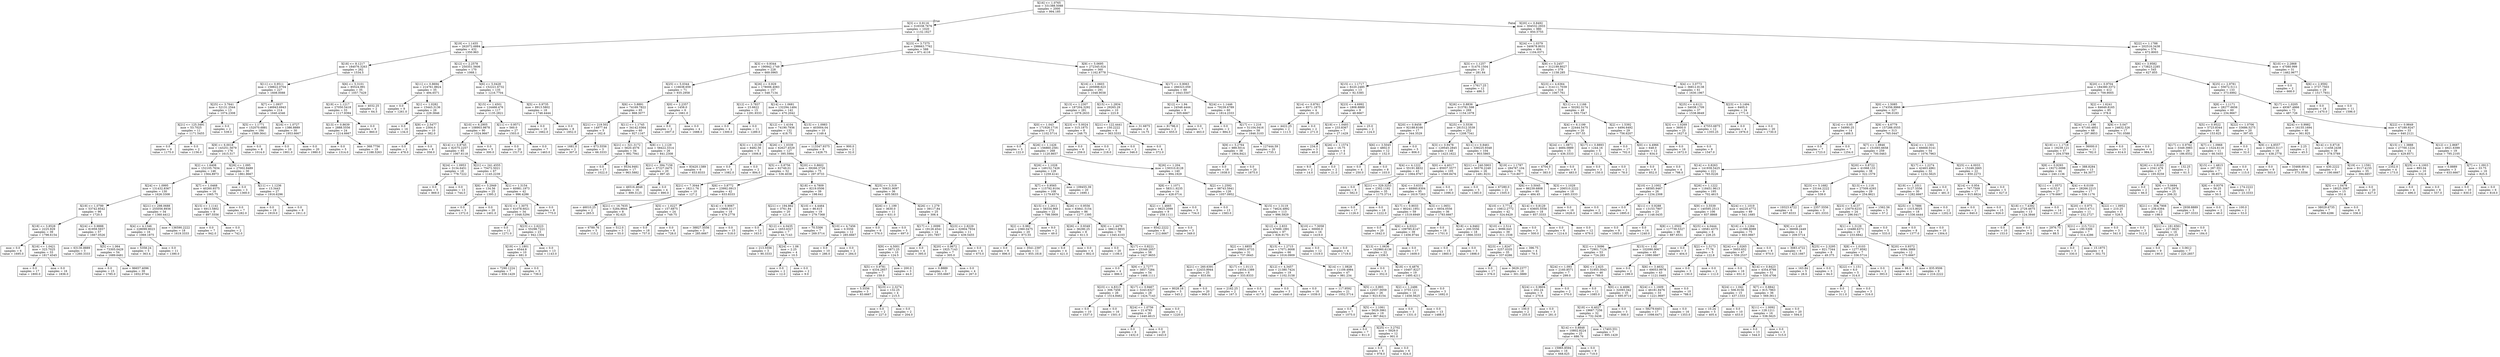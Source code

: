 digraph Tree {
node [shape=box] ;
0 [label="X[16] <= 1.0765\nmse = 331388.5088\nsamples = 2000\nvalue = 994.185"] ;
1 [label="X[3] <= 0.9116\nmse = 318338.7676\nsamples = 1020\nvalue = 1132.1627"] ;
0 -> 1 [labeldistance=2.5, labelangle=45, headlabel="True"] ;
2 [label="X[19] <= 1.1455\nmse = 262072.6884\nsamples = 432\nvalue = 1350.963"] ;
1 -> 2 ;
3 [label="X[18] <= 8.1217\nmse = 184076.3263\nsamples = 262\nvalue = 1534.5"] ;
2 -> 3 ;
4 [label="X[11] <= 0.9511\nmse = 158822.0704\nsamples = 227\nvalue = 1608.0088"] ;
3 -> 4 ;
5 [label="X[25] <= 3.7641\nmse = 52131.2544\nsamples = 13\nvalue = 1074.2308"] ;
4 -> 5 ;
6 [label="X[21] <= 125.3491\nmse = 53.7025\nsamples = 11\nvalue = 1171.5455"] ;
5 -> 6 ;
7 [label="mse = 0.0\nsamples = 9\nvalue = 1175.0"] ;
6 -> 7 ;
8 [label="mse = 0.0\nsamples = 2\nvalue = 1156.0"] ;
6 -> 8 ;
9 [label="mse = 0.0\nsamples = 2\nvalue = 539.0"] ;
5 -> 9 ;
10 [label="X[7] <= 1.0937\nmse = 146943.6943\nsamples = 214\nvalue = 1640.4346"] ;
4 -> 10 ;
11 [label="X[5] <= 1.1771\nmse = 152070.6881\nsamples = 184\nvalue = 1589.3641"] ;
10 -> 11 ;
12 [label="X[9] <= 6.0018\nmse = 143251.5679\nsamples = 176\nvalue = 1615.517"] ;
11 -> 12 ;
13 [label="X[2] <= 1.6408\nmse = 152105.7634\nsamples = 146\nvalue = 1564.8973"] ;
12 -> 13 ;
14 [label="X[24] <= 1.0995\nmse = 131432.8367\nsamples = 130\nvalue = 1626.3308"] ;
13 -> 14 ;
15 [label="X[19] <= 1.0799\nmse = 53742.8542\nsamples = 96\nvalue = 1720.5"] ;
14 -> 15 ;
16 [label="X[18] <= 3.8528\nmse = 2225.929\nsamples = 39\nvalue = 1798.6154"] ;
15 -> 16 ;
17 [label="mse = 0.0\nsamples = 6\nvalue = 1695.0"] ;
16 -> 17 ;
18 [label="X[16] <= 1.0421\nmse = 323.7025\nsamples = 33\nvalue = 1817.4545"] ;
16 -> 18 ;
19 [label="mse = 0.0\nsamples = 17\nvalue = 1800.0"] ;
18 -> 19 ;
20 [label="mse = 0.0\nsamples = 16\nvalue = 1836.0"] ;
18 -> 20 ;
21 [label="X[24] <= 0.9888\nmse = 81959.5937\nsamples = 57\nvalue = 1667.0526"] ;
15 -> 21 ;
22 [label="mse = 63130.8889\nsamples = 3\nvalue = 1260.3333"] ;
21 -> 22 ;
23 [label="X[5] <= 1.064\nmse = 73305.0429\nsamples = 54\nvalue = 1689.6481"] ;
21 -> 23 ;
24 [label="mse = 0.0\nsamples = 15\nvalue = 1785.0"] ;
23 -> 24 ;
25 [label="mse = 96657.4096\nsamples = 39\nvalue = 1652.9744"] ;
23 -> 25 ;
26 [label="X[21] <= 298.0688\nmse = 255056.8936\nsamples = 34\nvalue = 1360.4412"] ;
14 -> 26 ;
27 [label="X[4] <= 4.1346\nmse = 228099.9023\nsamples = 16\nvalue = 1069.1875"] ;
26 -> 27 ;
28 [label="mse = 5358.24\nsamples = 5\nvalue = 363.4"] ;
27 -> 28 ;
29 [label="mse = 0.0\nsamples = 11\nvalue = 1390.0"] ;
27 -> 29 ;
30 [label="mse = 136590.2222\nsamples = 18\nvalue = 1619.3333"] ;
26 -> 30 ;
31 [label="X[7] <= 1.0468\nmse = 40260.9375\nsamples = 16\nvalue = 1065.75"] ;
13 -> 31 ;
32 [label="X[15] <= 1.1141\nmse = 6913.5802\nsamples = 9\nvalue = 897.5556"] ;
31 -> 32 ;
33 [label="mse = 0.0\nsamples = 7\nvalue = 942.0"] ;
32 -> 33 ;
34 [label="mse = 0.0\nsamples = 2\nvalue = 742.0"] ;
32 -> 34 ;
35 [label="mse = 0.0\nsamples = 7\nvalue = 1282.0"] ;
31 -> 35 ;
36 [label="X[26] <= 1.095\nmse = 27002.8489\nsamples = 30\nvalue = 1861.8667"] ;
12 -> 36 ;
37 [label="mse = 0.0\nsamples = 3\nvalue = 1369.0"] ;
36 -> 37 ;
38 [label="X[11] <= 1.1236\nmse = 13.3443\nsamples = 27\nvalue = 1916.6296"] ;
36 -> 38 ;
39 [label="mse = 0.0\nsamples = 19\nvalue = 1919.0"] ;
38 -> 39 ;
40 [label="mse = 0.0\nsamples = 8\nvalue = 1911.0"] ;
38 -> 40 ;
41 [label="mse = 0.0\nsamples = 8\nvalue = 1014.0"] ;
11 -> 41 ;
42 [label="X[16] <= 1.0727\nmse = 1386.8889\nsamples = 30\nvalue = 1953.6667"] ;
10 -> 42 ;
43 [label="mse = 0.0\nsamples = 10\nvalue = 1901.0"] ;
42 -> 43 ;
44 [label="mse = 0.0\nsamples = 20\nvalue = 1980.0"] ;
42 -> 44 ;
45 [label="X[6] <= 5.3101\nmse = 85524.991\nsamples = 35\nvalue = 1057.7429"] ;
3 -> 45 ;
46 [label="X[19] <= 1.1217\nmse = 27050.5418\nsamples = 33\nvalue = 1117.9394"] ;
45 -> 46 ;
47 [label="X[13] <= 0.8639\nmse = 2888.5556\nsamples = 24\nvalue = 1214.6667"] ;
46 -> 47 ;
48 [label="mse = 0.0\nsamples = 5\nvalue = 1314.0"] ;
47 -> 48 ;
49 [label="mse = 368.7756\nsamples = 19\nvalue = 1188.5263"] ;
47 -> 49 ;
50 [label="mse = 0.0\nsamples = 9\nvalue = 860.0"] ;
46 -> 50 ;
51 [label="mse = 4032.25\nsamples = 2\nvalue = 64.5"] ;
45 -> 51 ;
52 [label="X[12] <= 2.2578\nmse = 250351.5606\nsamples = 170\nvalue = 1068.1"] ;
2 -> 52 ;
53 [label="X[11] <= 0.8694\nmse = 214761.8824\nsamples = 35\nvalue = 494.6571"] ;
52 -> 53 ;
54 [label="mse = 0.0\nsamples = 9\nvalue = 1261.0"] ;
53 -> 54 ;
55 [label="X[1] <= 1.0282\nmse = 15443.3136\nsamples = 26\nvalue = 229.3846"] ;
53 -> 55 ;
56 [label="mse = 0.0\nsamples = 16\nvalue = 134.0"] ;
55 -> 56 ;
57 [label="X[9] <= 2.5477\nmse = 2304.0\nsamples = 10\nvalue = 382.0"] ;
55 -> 57 ;
58 [label="mse = 0.0\nsamples = 2\nvalue = 478.0"] ;
57 -> 58 ;
59 [label="mse = 0.0\nsamples = 8\nvalue = 358.0"] ;
57 -> 59 ;
60 [label="X[6] <= 5.0428\nmse = 152221.6732\nsamples = 135\nvalue = 1216.7704"] ;
52 -> 60 ;
61 [label="X[15] <= 1.4501\nmse = 124466.476\nsamples = 117\nvalue = 1135.2821"] ;
60 -> 61 ;
62 [label="X[10] <= 6.2905\nmse = 108903.9878\nsamples = 90\nvalue = 1024.9667"] ;
61 -> 62 ;
63 [label="X[14] <= 0.8745\nmse = 82575.2257\nsamples = 85\nvalue = 1067.6118"] ;
62 -> 63 ;
64 [label="X[24] <= 1.0953\nmse = 3134.6451\nsamples = 18\nvalue = 778.7222"] ;
63 -> 64 ;
65 [label="mse = 0.0\nsamples = 5\nvalue = 869.0"] ;
64 -> 65 ;
66 [label="mse = 0.0\nsamples = 13\nvalue = 744.0"] ;
64 -> 66 ;
67 [label="X[21] <= 241.4555\nmse = 75472.5021\nsamples = 67\nvalue = 1145.2239"] ;
63 -> 67 ;
68 [label="X[6] <= 3.2949\nmse = 134.56\nsamples = 25\nvalue = 1395.2"] ;
67 -> 68 ;
69 [label="mse = 0.0\nsamples = 5\nvalue = 1372.0"] ;
68 -> 69 ;
70 [label="mse = 0.0\nsamples = 20\nvalue = 1401.0"] ;
68 -> 70 ;
71 [label="X[1] <= 1.3154\nmse = 60981.1973\nsamples = 42\nvalue = 996.4286"] ;
67 -> 71 ;
72 [label="X[15] <= 1.3075\nmse = 61078.6021\nsamples = 34\nvalue = 1048.5294"] ;
71 -> 72 ;
73 [label="mse = 0.0\nsamples = 11\nvalue = 1271.0"] ;
72 -> 73 ;
74 [label="X[23] <= 2.6223\nmse = 55298.7221\nsamples = 23\nvalue = 942.1304"] ;
72 -> 74 ;
75 [label="X[19] <= 1.1801\nmse = 6544.8\nsamples = 10\nvalue = 681.0"] ;
74 -> 75 ;
76 [label="mse = 7290.1224\nsamples = 7\nvalue = 656.1429"] ;
75 -> 76 ;
77 [label="mse = 0.0\nsamples = 3\nvalue = 739.0"] ;
75 -> 77 ;
78 [label="mse = 0.0\nsamples = 13\nvalue = 1143.0"] ;
74 -> 78 ;
79 [label="mse = 0.0\nsamples = 8\nvalue = 775.0"] ;
71 -> 79 ;
80 [label="mse = 0.0\nsamples = 5\nvalue = 300.0"] ;
62 -> 80 ;
81 [label="X[11] <= 0.9571\nmse = 560.0\nsamples = 27\nvalue = 1503.0"] ;
61 -> 81 ;
82 [label="mse = 0.0\nsamples = 20\nvalue = 1517.0"] ;
81 -> 82 ;
83 [label="mse = 0.0\nsamples = 7\nvalue = 1463.0"] ;
81 -> 83 ;
84 [label="X[5] <= 0.9735\nmse = 8913.5802\nsamples = 18\nvalue = 1746.4444"] ;
60 -> 84 ;
85 [label="mse = 0.0\nsamples = 10\nvalue = 1662.0"] ;
84 -> 85 ;
86 [label="mse = 0.0\nsamples = 8\nvalue = 1852.0"] ;
84 -> 86 ;
87 [label="X[23] <= 3.7375\nmse = 298663.7762\nsamples = 588\nvalue = 971.4116"] ;
1 -> 87 ;
88 [label="X[3] <= 0.9344\nmse = 190942.1749\nsamples = 228\nvalue = 669.0965"] ;
87 -> 88 ;
89 [label="X[25] <= 5.0344\nmse = 116638.659\nsamples = 71\nvalue = 935.2958"] ;
88 -> 89 ;
90 [label="X[6] <= 3.8891\nmse = 74169.7822\nsamples = 65\nvalue = 868.3077"] ;
89 -> 90 ;
91 [label="X[21] <= 219.502\nmse = 14977.44\nsamples = 5\nvalue = 162.6"] ;
90 -> 91 ;
92 [label="mse = 1681.0\nsamples = 2\nvalue = 307.0"] ;
91 -> 92 ;
93 [label="mse = 673.5556\nsamples = 3\nvalue = 66.3333"] ;
91 -> 93 ;
94 [label="X[11] <= 1.1745\nmse = 34142.0364\nsamples = 60\nvalue = 927.1167"] ;
90 -> 94 ;
95 [label="X[21] <= 321.3172\nmse = 5620.4576\nsamples = 34\nvalue = 992.7941"] ;
94 -> 95 ;
96 [label="mse = 0.0\nsamples = 17\nvalue = 1022.0"] ;
95 -> 96 ;
97 [label="mse = 9534.9481\nsamples = 17\nvalue = 963.5882"] ;
95 -> 97 ;
98 [label="X[8] <= 1.1129\nmse = 58422.3314\nsamples = 26\nvalue = 841.2308"] ;
94 -> 98 ;
99 [label="X[21] <= 394.7158\nmse = 37227.0475\nsamples = 20\nvalue = 897.45"] ;
98 -> 99 ;
100 [label="mse = 46516.4648\nsamples = 16\nvalue = 899.3125"] ;
99 -> 100 ;
101 [label="mse = 0.0\nsamples = 4\nvalue = 890.0"] ;
99 -> 101 ;
102 [label="mse = 83420.1389\nsamples = 6\nvalue = 653.8333"] ;
98 -> 102 ;
103 [label="X[0] <= 2.2357\nmse = 1458.0\nsamples = 6\nvalue = 1661.0"] ;
89 -> 103 ;
104 [label="mse = 0.0\nsamples = 2\nvalue = 1607.0"] ;
103 -> 104 ;
105 [label="mse = 0.0\nsamples = 4\nvalue = 1688.0"] ;
103 -> 105 ;
106 [label="X[26] <= 0.929\nmse = 178006.4083\nsamples = 157\nvalue = 548.7134"] ;
88 -> 106 ;
107 [label="X[12] <= 3.7837\nmse = 23.6622\nsamples = 15\nvalue = 1291.9333"] ;
106 -> 107 ;
108 [label="mse = 0.0\nsamples = 4\nvalue = 1300.0"] ;
107 -> 108 ;
109 [label="mse = 0.0\nsamples = 11\nvalue = 1289.0"] ;
107 -> 109 ;
110 [label="X[14] <= 1.0681\nmse = 132294.1484\nsamples = 142\nvalue = 470.2042"] ;
106 -> 110 ;
111 [label="X[12] <= 1.4104\nmse = 74190.7936\nsamples = 132\nvalue = 418.75"] ;
110 -> 111 ;
112 [label="X[3] <= 1.0139\nmse = 8482.56\nsamples = 5\nvalue = 1006.8"] ;
111 -> 112 ;
113 [label="mse = 0.0\nsamples = 3\nvalue = 1082.0"] ;
112 -> 113 ;
114 [label="mse = 0.0\nsamples = 2\nvalue = 894.0"] ;
112 -> 114 ;
115 [label="X[26] <= 1.0339\nmse = 62627.4529\nsamples = 127\nvalue = 395.5984"] ;
111 -> 115 ;
116 [label="X[5] <= 0.8756\nmse = 62749.01\nsamples = 52\nvalue = 536.4038"] ;
115 -> 116 ;
117 [label="X[21] <= 7.3044\nmse = 18211.76\nsamples = 10\nvalue = 127.2"] ;
116 -> 117 ;
118 [label="mse = 46010.25\nsamples = 2\nvalue = 265.5"] ;
117 -> 118 ;
119 [label="X[21] <= 16.7635\nmse = 5284.9844\nsamples = 8\nvalue = 92.625"] ;
117 -> 119 ;
120 [label="mse = 6789.76\nsamples = 5\nvalue = 115.2"] ;
119 -> 120 ;
121 [label="mse = 512.0\nsamples = 3\nvalue = 55.0"] ;
119 -> 121 ;
122 [label="X[6] <= 3.8772\nmse = 23992.0913\nsamples = 42\nvalue = 633.8333"] ;
116 -> 122 ;
123 [label="X[5] <= 1.0227\nmse = 157.6875\nsamples = 24\nvalue = 749.75"] ;
122 -> 123 ;
124 [label="mse = 0.0\nsamples = 18\nvalue = 757.0"] ;
123 -> 124 ;
125 [label="mse = 0.0\nsamples = 6\nvalue = 728.0"] ;
123 -> 125 ;
126 [label="X[14] <= 0.9067\nmse = 13968.3117\nsamples = 18\nvalue = 479.2778"] ;
122 -> 126 ;
127 [label="mse = 38827.5556\nsamples = 3\nvalue = 285.6667"] ;
126 -> 127 ;
128 [label="mse = 0.0\nsamples = 15\nvalue = 518.0"] ;
126 -> 128 ;
129 [label="X[20] <= 0.8602\nmse = 39266.3726\nsamples = 75\nvalue = 297.9733"] ;
115 -> 129 ;
130 [label="X[18] <= 4.7809\nmse = 8219.0506\nsamples = 39\nvalue = 198.641"] ;
129 -> 130 ;
131 [label="X[21] <= 194.862\nmse = 3761.84\nsamples = 20\nvalue = 121.6"] ;
130 -> 131 ;
132 [label="mse = 0.0\nsamples = 13\nvalue = 163.0"] ;
131 -> 132 ;
133 [label="X[12] <= 4.0435\nmse = 1653.6327\nsamples = 7\nvalue = 44.7143"] ;
131 -> 133 ;
134 [label="mse = 213.5556\nsamples = 3\nvalue = 90.3333"] ;
133 -> 134 ;
135 [label="X[24] <= 1.06\nmse = 2.25\nsamples = 4\nvalue = 10.5"] ;
133 -> 135 ;
136 [label="mse = 0.0\nsamples = 2\nvalue = 12.0"] ;
135 -> 136 ;
137 [label="mse = 0.0\nsamples = 2\nvalue = 9.0"] ;
135 -> 137 ;
138 [label="X[10] <= 4.4464\nmse = 86.615\nsamples = 19\nvalue = 279.7368"] ;
130 -> 138 ;
139 [label="mse = 70.5306\nsamples = 7\nvalue = 269.5714"] ;
138 -> 139 ;
140 [label="X[10] <= 4.7456\nmse = 0.5556\nsamples = 12\nvalue = 285.6667"] ;
138 -> 140 ;
141 [label="mse = 0.0\nsamples = 10\nvalue = 286.0"] ;
140 -> 141 ;
142 [label="mse = 0.0\nsamples = 2\nvalue = 284.0"] ;
140 -> 142 ;
143 [label="X[25] <= 3.319\nmse = 50631.9097\nsamples = 36\nvalue = 405.5833"] ;
129 -> 143 ;
144 [label="X[26] <= 1.199\nmse = 3630.0\nsamples = 11\nvalue = 631.0"] ;
143 -> 144 ;
145 [label="mse = 0.0\nsamples = 6\nvalue = 576.0"] ;
144 -> 145 ;
146 [label="mse = 0.0\nsamples = 5\nvalue = 697.0"] ;
144 -> 146 ;
147 [label="X[26] <= 1.279\nmse = 39117.84\nsamples = 25\nvalue = 306.4"] ;
143 -> 147 ;
148 [label="X[17] <= 1.0099\nmse = 19126.4541\nsamples = 14\nvalue = 201.7857"] ;
147 -> 148 ;
149 [label="X[9] <= 4.5001\nmse = 5871.25\nsamples = 10\nvalue = 124.5"] ;
148 -> 149 ;
150 [label="X[5] <= 0.9781\nmse = 4334.2857\nsamples = 7\nvalue = 159.0"] ;
149 -> 150 ;
151 [label="mse = 5.5556\nsamples = 3\nvalue = 83.6667"] ;
150 -> 151 ;
152 [label="X[23] <= 2.3274\nmse = 132.25\nsamples = 4\nvalue = 215.5"] ;
150 -> 152 ;
153 [label="mse = 0.0\nsamples = 2\nvalue = 227.0"] ;
152 -> 153 ;
154 [label="mse = 0.0\nsamples = 2\nvalue = 204.0"] ;
152 -> 154 ;
155 [label="mse = 200.0\nsamples = 3\nvalue = 44.0"] ;
149 -> 155 ;
156 [label="mse = 0.0\nsamples = 4\nvalue = 395.0"] ;
148 -> 156 ;
157 [label="X[23] <= 2.8229\nmse = 32904.7934\nsamples = 11\nvalue = 439.5455"] ;
147 -> 157 ;
158 [label="X[20] <= 0.9672\nmse = 1925.7143\nsamples = 7\nvalue = 305.0"] ;
157 -> 158 ;
159 [label="mse = 0.8889\nsamples = 3\nvalue = 355.6667"] ;
158 -> 159 ;
160 [label="mse = 0.0\nsamples = 4\nvalue = 267.0"] ;
158 -> 160 ;
161 [label="mse = 0.0\nsamples = 4\nvalue = 675.0"] ;
157 -> 161 ;
162 [label="X[15] <= 1.0983\nmse = 403004.04\nsamples = 10\nvalue = 1149.4"] ;
110 -> 162 ;
163 [label="mse = 113347.9375\nsamples = 8\nvalue = 1428.75"] ;
162 -> 163 ;
164 [label="mse = 900.0\nsamples = 2\nvalue = 32.0"] ;
162 -> 164 ;
165 [label="X[9] <= 5.0695\nmse = 272345.024\nsamples = 360\nvalue = 1162.8778"] ;
87 -> 165 ;
166 [label="X[16] <= 1.0603\nmse = 205998.623\nsamples = 291\nvalue = 1048.9038"] ;
165 -> 166 ;
167 [label="X[13] <= 1.2307\nmse = 187204.3292\nsamples = 281\nvalue = 1078.2633"] ;
166 -> 167 ;
168 [label="X[0] <= 1.043\nmse = 171926.1716\nsamples = 273\nvalue = 1102.5714"] ;
167 -> 168 ;
169 [label="mse = 0.0\nsamples = 5\nvalue = 122.0"] ;
168 -> 169 ;
170 [label="X[26] <= 1.1426\nmse = 156860.2581\nsamples = 268\nvalue = 1120.8657"] ;
168 -> 170 ;
171 [label="X[26] <= 1.1028\nmse = 149152.7426\nsamples = 128\nvalue = 1259.4141"] ;
170 -> 171 ;
172 [label="X[7] <= 0.9565\nmse = 115792.9104\nsamples = 108\nvalue = 1179.6574"] ;
171 -> 172 ;
173 [label="X[15] <= 1.2611\nmse = 58334.969\nsamples = 22\nvalue = 798.5909"] ;
172 -> 173 ;
174 [label="X[2] <= 0.982\nmse = 2360.0475\nsamples = 20\nvalue = 873.55"] ;
173 -> 174 ;
175 [label="mse = 0.0\nsamples = 9\nvalue = 896.0"] ;
174 -> 175 ;
176 [label="mse = 3541.2397\nsamples = 11\nvalue = 855.1818"] ;
174 -> 176 ;
177 [label="mse = 9.0\nsamples = 2\nvalue = 49.0"] ;
173 -> 177 ;
178 [label="X[26] <= 0.9556\nmse = 83841.5154\nsamples = 86\nvalue = 1277.1395"] ;
172 -> 178 ;
179 [label="X[26] <= 0.9349\nmse = 36290.25\nsamples = 8\nvalue = 611.5"] ;
178 -> 179 ;
180 [label="mse = 0.0\nsamples = 4\nvalue = 421.0"] ;
179 -> 180 ;
181 [label="mse = 0.0\nsamples = 4\nvalue = 802.0"] ;
179 -> 181 ;
182 [label="X[9] <= 1.4479\nmse = 38613.9855\nsamples = 78\nvalue = 1345.4103"] ;
178 -> 182 ;
183 [label="mse = 0.0\nsamples = 20\nvalue = 1106.0"] ;
182 -> 183 ;
184 [label="X[17] <= 0.8221\nmse = 25349.2057\nsamples = 58\nvalue = 1427.9655"] ;
182 -> 184 ;
185 [label="mse = 0.0\nsamples = 4\nvalue = 886.0"] ;
184 -> 185 ;
186 [label="X[9] <= 2.7277\nmse = 3857.7284\nsamples = 54\nvalue = 1468.1111"] ;
184 -> 186 ;
187 [label="X[23] <= 4.8313\nmse = 306.7456\nsamples = 26\nvalue = 1514.8462"] ;
186 -> 187 ;
188 [label="mse = 0.0\nsamples = 10\nvalue = 1537.0"] ;
187 -> 188 ;
189 [label="mse = 0.0\nsamples = 16\nvalue = 1501.0"] ;
187 -> 189 ;
190 [label="X[17] <= 0.9467\nmse = 3243.6327\nsamples = 28\nvalue = 1424.7143"] ;
186 -> 190 ;
191 [label="X[24] <= 1.0756\nmse = 21.4793\nsamples = 26\nvalue = 1440.4615"] ;
190 -> 191 ;
192 [label="mse = 0.0\nsamples = 6\nvalue = 1432.0"] ;
191 -> 192 ;
193 [label="mse = 0.0\nsamples = 20\nvalue = 1443.0"] ;
191 -> 193 ;
194 [label="mse = 0.0\nsamples = 2\nvalue = 1220.0"] ;
190 -> 194 ;
195 [label="mse = 109455.39\nsamples = 20\nvalue = 1690.1"] ;
171 -> 195 ;
196 [label="X[26] <= 1.204\nmse = 130310.8128\nsamples = 140\nvalue = 994.1929"] ;
170 -> 196 ;
197 [label="X[8] <= 1.1071\nmse = 58311.9235\nsamples = 14\nvalue = 428.0714"] ;
196 -> 197 ;
198 [label="X[2] <= 1.4665\nmse = 9825.2099\nsamples = 9\nvalue = 258.1111"] ;
197 -> 198 ;
199 [label="mse = 8542.2222\nsamples = 6\nvalue = 212.6667"] ;
198 -> 199 ;
200 [label="mse = 0.0\nsamples = 3\nvalue = 349.0"] ;
198 -> 200 ;
201 [label="mse = 0.0\nsamples = 5\nvalue = 734.0"] ;
197 -> 201 ;
202 [label="X[2] <= 1.2592\nmse = 98743.5941\nsamples = 126\nvalue = 1057.0952"] ;
196 -> 202 ;
203 [label="mse = 0.0\nsamples = 13\nvalue = 1583.0"] ;
202 -> 203 ;
204 [label="X[15] <= 1.3119\nmse = 74624.4892\nsamples = 113\nvalue = 996.5929"] ;
202 -> 204 ;
205 [label="X[12] <= 2.833\nmse = 47699.1891\nsamples = 97\nvalue = 926.9175"] ;
204 -> 205 ;
206 [label="X[2] <= 1.6855\nmse = 59931.6733\nsamples = 31\nvalue = 737.0645"] ;
205 -> 206 ;
207 [label="X[21] <= 260.6391\nmse = 22433.8944\nsamples = 25\nvalue = 833.84"] ;
206 -> 207 ;
208 [label="mse = 8028.16\nsamples = 5\nvalue = 545.2"] ;
207 -> 208 ;
209 [label="mse = 0.0\nsamples = 20\nvalue = 906.0"] ;
207 -> 209 ;
210 [label="X[17] <= 1.0113\nmse = 14554.1389\nsamples = 6\nvalue = 333.8333"] ;
206 -> 210 ;
211 [label="mse = 2162.25\nsamples = 2\nvalue = 167.5"] ;
210 -> 211 ;
212 [label="mse = 0.0\nsamples = 4\nvalue = 417.0"] ;
210 -> 212 ;
213 [label="X[15] <= 1.2715\nmse = 17071.9008\nsamples = 66\nvalue = 1016.0909"] ;
205 -> 213 ;
214 [label="X[12] <= 4.3457\nmse = 21380.7424\nsamples = 19\nvalue = 1102.3158"] ;
213 -> 214 ;
215 [label="mse = 0.0\nsamples = 3\nvalue = 1440.0"] ;
214 -> 215 ;
216 [label="mse = 0.0\nsamples = 16\nvalue = 1039.0"] ;
214 -> 216 ;
217 [label="X[14] <= 1.0828\nmse = 11109.4984\nsamples = 47\nvalue = 981.234"] ;
213 -> 217 ;
218 [label="mse = 117.9592\nsamples = 21\nvalue = 1052.5714"] ;
217 -> 218 ;
219 [label="X[5] <= 0.893\nmse = 12557.0059\nsamples = 26\nvalue = 923.6154"] ;
217 -> 219 ;
220 [label="mse = 0.0\nsamples = 7\nvalue = 1075.0"] ;
219 -> 220 ;
221 [label="X[5] <= 1.1061\nmse = 5629.3961\nsamples = 19\nvalue = 867.8421"] ;
219 -> 221 ;
222 [label="mse = 0.0\nsamples = 7\nvalue = 811.0"] ;
221 -> 222 ;
223 [label="X[25] <= 3.2702\nmse = 5929.0\nsamples = 12\nvalue = 901.0"] ;
221 -> 223 ;
224 [label="mse = 0.0\nsamples = 6\nvalue = 978.0"] ;
223 -> 224 ;
225 [label="mse = 0.0\nsamples = 6\nvalue = 824.0"] ;
223 -> 225 ;
226 [label="X[10] <= 7.3058\nmse = 30000.0\nsamples = 16\nvalue = 1419.0"] ;
204 -> 226 ;
227 [label="mse = 0.0\nsamples = 12\nvalue = 1319.0"] ;
226 -> 227 ;
228 [label="mse = 0.0\nsamples = 4\nvalue = 1719.0"] ;
226 -> 228 ;
229 [label="X[23] <= 5.0024\nmse = 315.1875\nsamples = 8\nvalue = 248.75"] ;
167 -> 229 ;
230 [label="mse = 0.0\nsamples = 6\nvalue = 259.0"] ;
229 -> 230 ;
231 [label="mse = 0.0\nsamples = 2\nvalue = 218.0"] ;
229 -> 231 ;
232 [label="X[15] <= 1.2834\nmse = 29265.29\nsamples = 10\nvalue = 223.9"] ;
166 -> 232 ;
233 [label="X[21] <= 122.4441\nmse = 150.2222\nsamples = 6\nvalue = 363.3333"] ;
232 -> 233 ;
234 [label="mse = 0.0\nsamples = 2\nvalue = 346.0"] ;
233 -> 234 ;
235 [label="mse = 0.0\nsamples = 4\nvalue = 372.0"] ;
233 -> 235 ;
236 [label="mse = 31.6875\nsamples = 4\nvalue = 14.75"] ;
232 -> 236 ;
237 [label="X[17] <= 0.9063\nmse = 266323.059\nsamples = 69\nvalue = 1643.5507"] ;
165 -> 237 ;
238 [label="X[12] <= 1.94\nmse = 24548.4444\nsamples = 9\nvalue = 505.6667"] ;
237 -> 238 ;
239 [label="mse = 81796.0\nsamples = 2\nvalue = 655.0"] ;
238 -> 239 ;
240 [label="mse = 0.0\nsamples = 7\nvalue = 463.0"] ;
238 -> 240 ;
241 [label="X[24] <= 1.1446\nmse = 79239.6789\nsamples = 60\nvalue = 1814.2333"] ;
237 -> 241 ;
242 [label="mse = 0.0\nsamples = 2\nvalue = 884.0"] ;
241 -> 242 ;
243 [label="X[17] <= 1.216\nmse = 51104.0416\nsamples = 58\nvalue = 1846.3103"] ;
241 -> 243 ;
244 [label="X[9] <= 5.2764\nmse = 989.5014\nsamples = 38\nvalue = 1904.8421"] ;
243 -> 244 ;
245 [label="mse = 0.0\nsamples = 18\nvalue = 1938.0"] ;
244 -> 245 ;
246 [label="mse = 0.0\nsamples = 20\nvalue = 1875.0"] ;
244 -> 246 ;
247 [label="mse = 127444.59\nsamples = 20\nvalue = 1735.1"] ;
243 -> 247 ;
248 [label="X[20] <= 0.8492\nmse = 304532.2933\nsamples = 980\nvalue = 850.5755"] ;
0 -> 248 [labeldistance=2.5, labelangle=-45, headlabel="False"] ;
249 [label="X[24] <= 1.0379\nmse = 340678.8031\nsamples = 404\nvalue = 1104.0371"] ;
248 -> 249 ;
250 [label="X[3] <= 1.1257\nmse = 51470.1504\nsamples = 25\nvalue = 281.64"] ;
249 -> 250 ;
251 [label="X[15] <= 1.1717\nmse = 8220.2485\nsamples = 13\nvalue = 92.5385"] ;
250 -> 251 ;
252 [label="X[14] <= 0.8761\nmse = 8571.1875\nsamples = 4\nvalue = 191.25"] ;
251 -> 252 ;
253 [label="mse = 4422.25\nsamples = 2\nvalue = 111.5"] ;
252 -> 253 ;
254 [label="mse = 0.0\nsamples = 2\nvalue = 271.0"] ;
252 -> 254 ;
255 [label="X[23] <= 4.6992\nmse = 1808.8889\nsamples = 9\nvalue = 48.6667"] ;
251 -> 255 ;
256 [label="X[19] <= 1.0493\nmse = 233.8367\nsamples = 7\nvalue = 27.1429"] ;
255 -> 256 ;
257 [label="mse = 234.0\nsamples = 3\nvalue = 40.0"] ;
256 -> 257 ;
258 [label="X[26] <= 1.1574\nmse = 16.75\nsamples = 4\nvalue = 17.5"] ;
256 -> 258 ;
259 [label="mse = 9.0\nsamples = 2\nvalue = 14.0"] ;
258 -> 259 ;
260 [label="mse = 0.0\nsamples = 2\nvalue = 21.0"] ;
258 -> 260 ;
261 [label="mse = 25.0\nsamples = 2\nvalue = 124.0"] ;
255 -> 261 ;
262 [label="mse = 17617.25\nsamples = 12\nvalue = 486.5"] ;
250 -> 262 ;
263 [label="X[9] <= 5.2457\nmse = 312199.8027\nsamples = 379\nvalue = 1158.285"] ;
249 -> 263 ;
264 [label="X[23] <= 4.6364\nmse = 314111.7039\nsamples = 318\nvalue = 1067.761"] ;
263 -> 264 ;
265 [label="X[26] <= 0.8836\nmse = 313781.598\nsamples = 269\nvalue = 1154.1078"] ;
264 -> 265 ;
266 [label="X[20] <= 0.8458\nmse = 92188.8166\nsamples = 17\nvalue = 344.3529"] ;
265 -> 266 ;
267 [label="X[6] <= 3.5045\nmse = 4802.0\nsamples = 12\nvalue = 152.0"] ;
266 -> 267 ;
268 [label="mse = 0.0\nsamples = 4\nvalue = 250.0"] ;
267 -> 268 ;
269 [label="mse = 0.0\nsamples = 8\nvalue = 103.0"] ;
267 -> 269 ;
270 [label="mse = 0.0\nsamples = 5\nvalue = 806.0"] ;
266 -> 270 ;
271 [label="X[25] <= 3.5536\nmse = 281512.3539\nsamples = 252\nvalue = 1208.7341"] ;
265 -> 271 ;
272 [label="X[3] <= 0.9478\nmse = 129545.2845\nsamples = 148\nvalue = 1423.1622"] ;
271 -> 272 ;
273 [label="X[4] <= 4.1222\nmse = 55191.8832\nsamples = 43\nvalue = 1064.9767"] ;
272 -> 273 ;
274 [label="mse = 0.0\nsamples = 8\nvalue = 582.0"] ;
273 -> 274 ;
275 [label="X[21] <= 329.3253\nmse = 2302.1192\nsamples = 35\nvalue = 1175.3714"] ;
273 -> 275 ;
276 [label="mse = 0.0\nsamples = 17\nvalue = 1126.0"] ;
275 -> 276 ;
277 [label="mse = 0.0\nsamples = 18\nvalue = 1222.0"] ;
275 -> 277 ;
278 [label="X[0] <= 4.4017\nmse = 85937.5577\nsamples = 105\nvalue = 1569.8476"] ;
272 -> 278 ;
279 [label="X[4] <= 3.6331\nmse = 68860.8304\nsamples = 95\nvalue = 1619.7263"] ;
278 -> 279 ;
280 [label="X[17] <= 0.9033\nmse = 80241.1951\nsamples = 59\nvalue = 1519.6949"] ;
279 -> 280 ;
281 [label="mse = 0.0\nsamples = 20\nvalue = 1642.0"] ;
280 -> 281 ;
282 [label="X[6] <= 4.0323\nmse = 109785.6147\nsamples = 39\nvalue = 1456.9744"] ;
280 -> 282 ;
283 [label="X[13] <= 1.0636\nmse = 162960.6136\nsamples = 22\nvalue = 1339.5"] ;
282 -> 283 ;
284 [label="mse = 0.0\nsamples = 3\nvalue = 352.0"] ;
283 -> 284 ;
285 [label="X[18] <= 6.4876\nmse = 10407.8227\nsamples = 19\nvalue = 1495.4211"] ;
283 -> 285 ;
286 [label="X[2] <= 1.2486\nmse = 3755.1211\nsamples = 16\nvalue = 1458.5625"] ;
285 -> 286 ;
287 [label="mse = 0.0\nsamples = 3\nvalue = 1331.0"] ;
286 -> 287 ;
288 [label="mse = 0.0\nsamples = 13\nvalue = 1488.0"] ;
286 -> 288 ;
289 [label="mse = 0.0\nsamples = 3\nvalue = 1692.0"] ;
285 -> 289 ;
290 [label="mse = 0.0\nsamples = 17\nvalue = 1609.0"] ;
282 -> 290 ;
291 [label="X[3] <= 1.0651\nmse = 6934.0556\nsamples = 36\nvalue = 1783.6667"] ;
279 -> 291 ;
292 [label="mse = 0.0\nsamples = 18\nvalue = 1701.0"] ;
291 -> 292 ;
293 [label="X[18] <= 4.9462\nmse = 200.5556\nsamples = 18\nvalue = 1866.3333"] ;
291 -> 293 ;
294 [label="mse = 0.0\nsamples = 15\nvalue = 1860.0"] ;
293 -> 294 ;
295 [label="mse = 0.0\nsamples = 3\nvalue = 1898.0"] ;
293 -> 295 ;
296 [label="mse = 0.0\nsamples = 10\nvalue = 1096.0"] ;
278 -> 296 ;
297 [label="X[11] <= 0.8461\nmse = 339225.9348\nsamples = 104\nvalue = 903.5865"] ;
271 -> 297 ;
298 [label="X[21] <= 240.5903\nmse = 56578.2249\nsamples = 26\nvalue = 1481.9231"] ;
297 -> 298 ;
299 [label="mse = 0.0\nsamples = 5\nvalue = 1385.0"] ;
298 -> 299 ;
300 [label="mse = 67280.0\nsamples = 21\nvalue = 1505.0"] ;
298 -> 300 ;
301 [label="X[19] <= 1.1787\nmse = 284787.104\nsamples = 78\nvalue = 710.8077"] ;
297 -> 301 ;
302 [label="X[6] <= 3.5045\nmse = 86239.6808\nsamples = 60\nvalue = 484.45"] ;
301 -> 302 ;
303 [label="X[10] <= 3.7712\nmse = 10812.2772\nsamples = 42\nvalue = 324.6429"] ;
302 -> 303 ;
304 [label="X[10] <= 2.514\nmse = 9096.643\nsamples = 39\nvalue = 311.1538"] ;
303 -> 304 ;
305 [label="X[23] <= 1.8247\nmse = 3257.0335\nsamples = 35\nvalue = 337.6286"] ;
304 -> 305 ;
306 [label="mse = 0.0\nsamples = 17\nvalue = 376.0"] ;
305 -> 306 ;
307 [label="mse = 3629.2377\nsamples = 18\nvalue = 301.3889"] ;
305 -> 307 ;
308 [label="mse = 396.75\nsamples = 4\nvalue = 79.5"] ;
304 -> 308 ;
309 [label="mse = 0.0\nsamples = 3\nvalue = 500.0"] ;
303 -> 309 ;
310 [label="X[14] <= 0.8129\nmse = 63605.5556\nsamples = 18\nvalue = 857.3333"] ;
302 -> 310 ;
311 [label="mse = 0.0\nsamples = 6\nvalue = 1214.0"] ;
310 -> 311 ;
312 [label="mse = 0.0\nsamples = 12\nvalue = 679.0"] ;
310 -> 312 ;
313 [label="X[3] <= 1.1029\nmse = 206510.2222\nsamples = 18\nvalue = 1465.3333"] ;
301 -> 313 ;
314 [label="mse = 0.0\nsamples = 16\nvalue = 1626.0"] ;
313 -> 314 ;
315 [label="mse = 0.0\nsamples = 2\nvalue = 180.0"] ;
313 -> 315 ;
316 [label="X[11] <= 1.1166\nmse = 50292.3174\nsamples = 49\nvalue = 593.7347"] ;
264 -> 316 ;
317 [label="X[4] <= 6.1199\nmse = 22444.5475\nsamples = 20\nvalue = 357.55"] ;
316 -> 317 ;
318 [label="X[24] <= 1.0871\nmse = 4684.0889\nsamples = 15\nvalue = 436.3333"] ;
317 -> 318 ;
319 [label="mse = 4704.0\nsamples = 7\nvalue = 383.0"] ;
318 -> 319 ;
320 [label="mse = 0.0\nsamples = 8\nvalue = 483.0"] ;
318 -> 320 ;
321 [label="X[17] <= 0.8893\nmse = 1244.16\nsamples = 5\nvalue = 121.2"] ;
317 -> 321 ;
322 [label="mse = 0.0\nsamples = 3\nvalue = 150.0"] ;
321 -> 322 ;
323 [label="mse = 0.0\nsamples = 2\nvalue = 78.0"] ;
321 -> 323 ;
324 [label="X[2] <= 1.5392\nmse = 4494.6492\nsamples = 29\nvalue = 756.6207"] ;
316 -> 324 ;
325 [label="mse = 0.0\nsamples = 17\nvalue = 702.0"] ;
324 -> 325 ;
326 [label="X[0] <= 4.4966\nmse = 648.0\nsamples = 12\nvalue = 834.0"] ;
324 -> 326 ;
327 [label="mse = 0.0\nsamples = 8\nvalue = 852.0"] ;
326 -> 327 ;
328 [label="mse = 0.0\nsamples = 4\nvalue = 798.0"] ;
326 -> 328 ;
329 [label="X[4] <= 3.0773\nmse = 36812.8138\nsamples = 61\nvalue = 1630.1967"] ;
263 -> 329 ;
330 [label="X[25] <= 4.6121\nmse = 34038.1709\nsamples = 37\nvalue = 1538.8649"] ;
329 -> 330 ;
331 [label="X[3] <= 1.0269\nmse = 3600.0\nsamples = 25\nvalue = 1627.0"] ;
330 -> 331 ;
332 [label="mse = 0.0\nsamples = 16\nvalue = 1672.0"] ;
331 -> 332 ;
333 [label="mse = 0.0\nsamples = 9\nvalue = 1547.0"] ;
331 -> 333 ;
334 [label="mse = 47553.6875\nsamples = 12\nvalue = 1355.25"] ;
330 -> 334 ;
335 [label="X[23] <= 3.1494\nmse = 8405.0\nsamples = 24\nvalue = 1771.0"] ;
329 -> 335 ;
336 [label="mse = 0.0\nsamples = 4\nvalue = 1976.0"] ;
335 -> 336 ;
337 [label="mse = 0.0\nsamples = 20\nvalue = 1730.0"] ;
335 -> 337 ;
338 [label="X[22] <= 1.1788\nmse = 202516.3438\nsamples = 576\nvalue = 672.8003"] ;
248 -> 338 ;
339 [label="X[6] <= 3.9582\nmse = 173823.2285\nsamples = 545\nvalue = 627.855"] ;
338 -> 339 ;
340 [label="X[20] <= 0.9704\nmse = 184380.3372\nsamples = 412\nvalue = 709.9005"] ;
339 -> 340 ;
341 [label="X[0] <= 1.5085\nmse = 174356.9966\nsamples = 327\nvalue = 796.0183"] ;
340 -> 341 ;
342 [label="X[14] <= 0.95\nmse = 54990.25\nsamples = 14\nvalue = 1488.5"] ;
341 -> 342 ;
343 [label="mse = 0.0\nsamples = 7\nvalue = 1723.0"] ;
342 -> 343 ;
344 [label="mse = 0.0\nsamples = 7\nvalue = 1254.0"] ;
342 -> 344 ;
345 [label="X[9] <= 4.6779\nmse = 157288.0555\nsamples = 313\nvalue = 765.0447"] ;
341 -> 345 ;
346 [label="X[7] <= 1.0846\nmse = 151693.6658\nsamples = 259\nvalue = 700.0463"] ;
345 -> 346 ;
347 [label="X[14] <= 0.8263\nmse = 141939.5425\nsamples = 221\nvalue = 765.0226"] ;
346 -> 347 ;
348 [label="X[10] <= 2.1002\nmse = 68585.9467\nsamples = 26\nvalue = 1234.2308"] ;
347 -> 348 ;
349 [label="mse = 0.0\nsamples = 3\nvalue = 1895.0"] ;
348 -> 349 ;
350 [label="X[11] <= 0.9288\nmse = 13153.7807\nsamples = 23\nvalue = 1148.0435"] ;
348 -> 350 ;
351 [label="mse = 0.0\nsamples = 9\nvalue = 1005.0"] ;
350 -> 351 ;
352 [label="mse = 0.0\nsamples = 14\nvalue = 1240.0"] ;
350 -> 352 ;
353 [label="X[26] <= 1.1222\nmse = 118451.9613\nsamples = 195\nvalue = 702.4615"] ;
347 -> 353 ;
354 [label="X[9] <= 3.5539\nmse = 140595.2513\nsamples = 106\nvalue = 837.8868"] ;
353 -> 354 ;
355 [label="X[8] <= 1.0502\nmse = 117739.5327\nsamples = 98\nvalue = 887.6531"] ;
354 -> 355 ;
356 [label="X[2] <= 1.5096\nmse = 72901.7124\nsamples = 53\nvalue = 724.283"] ;
355 -> 356 ;
357 [label="X[24] <= 1.093\nmse = 2160.8571\nsamples = 7\nvalue = 299.0"] ;
356 -> 357 ;
358 [label="X[24] <= 0.9604\nmse = 202.24\nsamples = 5\nvalue = 270.6"] ;
357 -> 358 ;
359 [label="mse = 100.0\nsamples = 2\nvalue = 255.0"] ;
358 -> 359 ;
360 [label="mse = 0.0\nsamples = 3\nvalue = 281.0"] ;
358 -> 360 ;
361 [label="mse = 0.0\nsamples = 2\nvalue = 370.0"] ;
357 -> 361 ;
362 [label="X[6] <= 2.625\nmse = 51955.3043\nsamples = 46\nvalue = 789.0"] ;
356 -> 362 ;
363 [label="mse = 0.0\nsamples = 11\nvalue = 1085.0"] ;
362 -> 363 ;
364 [label="X[0] <= 4.4686\nmse = 32093.342\nsamples = 35\nvalue = 695.9714"] ;
362 -> 364 ;
365 [label="X[18] <= 6.4027\nmse = 19667.7256\nsamples = 32\nvalue = 732.3438"] ;
364 -> 365 ;
366 [label="X[14] <= 0.8848\nmse = 10802.8224\nsamples = 25\nvalue = 686.76"] ;
365 -> 366 ;
367 [label="mse = 15965.8594\nsamples = 16\nvalue = 668.625"] ;
366 -> 367 ;
368 [label="mse = 0.0\nsamples = 9\nvalue = 719.0"] ;
366 -> 368 ;
369 [label="mse = 17403.551\nsamples = 7\nvalue = 895.1429"] ;
365 -> 369 ;
370 [label="mse = 0.0\nsamples = 3\nvalue = 308.0"] ;
364 -> 370 ;
371 [label="X[15] <= 1.02\nmse = 102090.9067\nsamples = 45\nvalue = 1080.0667"] ;
355 -> 371 ;
372 [label="mse = 0.0\nsamples = 2\nvalue = 199.0"] ;
371 -> 372 ;
373 [label="X[6] <= 3.4632\nmse = 69053.9978\nsamples = 43\nvalue = 1121.0465"] ;
371 -> 373 ;
374 [label="X[24] <= 1.1609\nmse = 46181.8476\nsamples = 33\nvalue = 1221.9697"] ;
373 -> 374 ;
375 [label="mse = 58279.6401\nsamples = 17\nvalue = 1098.6471"] ;
374 -> 375 ;
376 [label="mse = 0.0\nsamples = 16\nvalue = 1353.0"] ;
374 -> 376 ;
377 [label="mse = 0.0\nsamples = 10\nvalue = 788.0"] ;
373 -> 377 ;
378 [label="X[25] <= 4.0444\nmse = 18581.4375\nsamples = 8\nvalue = 228.25"] ;
354 -> 378 ;
379 [label="mse = 0.0\nsamples = 3\nvalue = 404.0"] ;
378 -> 379 ;
380 [label="X[2] <= 1.5173\nmse = 77.76\nsamples = 5\nvalue = 122.8"] ;
378 -> 380 ;
381 [label="mse = 0.0\nsamples = 3\nvalue = 130.0"] ;
380 -> 381 ;
382 [label="mse = 0.0\nsamples = 2\nvalue = 112.0"] ;
380 -> 382 ;
383 [label="X[24] <= 1.1019\nmse = 44220.4772\nsamples = 89\nvalue = 541.1685"] ;
353 -> 383 ;
384 [label="X[16] <= 1.1264\nmse = 21396.8089\nsamples = 75\nvalue = 603.0667"] ;
383 -> 384 ;
385 [label="X[24] <= 1.0265\nmse = 5955.652\nsamples = 67\nvalue = 559.2537"] ;
384 -> 385 ;
386 [label="mse = 0.0\nsamples = 16\nvalue = 651.0"] ;
385 -> 386 ;
387 [label="X[14] <= 0.8423\nmse = 4354.8766\nsamples = 51\nvalue = 530.4706"] ;
385 -> 387 ;
388 [label="X[24] <= 1.042\nmse = 506.9156\nsamples = 15\nvalue = 437.1333"] ;
387 -> 388 ;
389 [label="mse = 10.24\nsamples = 5\nvalue = 405.4"] ;
388 -> 389 ;
390 [label="mse = 0.0\nsamples = 10\nvalue = 453.0"] ;
388 -> 390 ;
391 [label="X[7] <= 0.8842\nmse = 815.7863\nsamples = 36\nvalue = 569.3611"] ;
387 -> 391 ;
392 [label="X[11] <= 1.0092\nmse = 128.1211\nsamples = 16\nvalue = 538.5625"] ;
391 -> 392 ;
393 [label="mse = 0.0\nsamples = 13\nvalue = 544.0"] ;
392 -> 393 ;
394 [label="mse = 0.0\nsamples = 3\nvalue = 515.0"] ;
392 -> 394 ;
395 [label="mse = 0.0\nsamples = 20\nvalue = 594.0"] ;
391 -> 395 ;
396 [label="mse = 0.0\nsamples = 8\nvalue = 970.0"] ;
384 -> 396 ;
397 [label="X[9] <= 2.45\nmse = 36008.2449\nsamples = 14\nvalue = 209.5714"] ;
383 -> 397 ;
398 [label="mse = 3083.4722\nsamples = 6\nvalue = 423.1667"] ;
397 -> 398 ;
399 [label="X[25] <= 2.3295\nmse = 821.7344\nsamples = 8\nvalue = 49.375"] ;
397 -> 399 ;
400 [label="mse = 163.84\nsamples = 5\nvalue = 28.6"] ;
399 -> 400 ;
401 [label="mse = 0.0\nsamples = 3\nvalue = 84.0"] ;
399 -> 401 ;
402 [label="X[20] <= 0.8722\nmse = 41068.133\nsamples = 38\nvalue = 322.1579"] ;
346 -> 402 ;
403 [label="X[23] <= 5.1682\nmse = 23144.2222\nsamples = 9\nvalue = 539.0"] ;
402 -> 403 ;
404 [label="mse = 19323.4722\nsamples = 6\nvalue = 607.8333"] ;
403 -> 404 ;
405 [label="mse = 2357.5556\nsamples = 3\nvalue = 401.3333"] ;
403 -> 405 ;
406 [label="X[13] <= 1.116\nmse = 27509.4293\nsamples = 29\nvalue = 254.8621"] ;
402 -> 406 ;
407 [label="X[23] <= 5.4137\nmse = 23079.6233\nsamples = 24\nvalue = 296.0417"] ;
406 -> 407 ;
408 [label="X[1] <= 1.3129\nmse = 10488.6371\nsamples = 19\nvalue = 233.6842"] ;
407 -> 408 ;
409 [label="X[8] <= 1.0103\nmse = 1277.9592\nsamples = 7\nvalue = 336.5714"] ;
408 -> 409 ;
410 [label="X[22] <= 1.151\nmse = 6.0\nsamples = 5\nvalue = 314.0"] ;
409 -> 410 ;
411 [label="mse = 0.0\nsamples = 2\nvalue = 311.0"] ;
410 -> 411 ;
412 [label="mse = 0.0\nsamples = 3\nvalue = 316.0"] ;
410 -> 412 ;
413 [label="mse = 0.0\nsamples = 2\nvalue = 393.0"] ;
409 -> 413 ;
414 [label="X[20] <= 0.9372\nmse = 6084.3889\nsamples = 12\nvalue = 173.6667"] ;
408 -> 414 ;
415 [label="mse = 98.0\nsamples = 3\nvalue = 46.0"] ;
414 -> 415 ;
416 [label="mse = 835.9506\nsamples = 9\nvalue = 216.2222"] ;
414 -> 416 ;
417 [label="mse = 0.0\nsamples = 5\nvalue = 533.0"] ;
407 -> 417 ;
418 [label="mse = 1562.56\nsamples = 5\nvalue = 57.2"] ;
406 -> 418 ;
419 [label="X[24] <= 1.1301\nmse = 66668.0141\nsamples = 54\nvalue = 1076.7963"] ;
345 -> 419 ;
420 [label="X[17] <= 1.2274\nmse = 42463.4961\nsamples = 32\nvalue = 1232.5625"] ;
419 -> 420 ;
421 [label="X[19] <= 1.1011\nmse = 5127.5556\nsamples = 30\nvalue = 1282.6667"] ;
420 -> 421 ;
422 [label="X[25] <= 3.7886\nmse = 1315.8025\nsamples = 18\nvalue = 1336.4444"] ;
421 -> 422 ;
423 [label="mse = 0.0\nsamples = 8\nvalue = 1377.0"] ;
422 -> 423 ;
424 [label="mse = 0.0\nsamples = 10\nvalue = 1304.0"] ;
422 -> 424 ;
425 [label="mse = 0.0\nsamples = 12\nvalue = 1202.0"] ;
421 -> 425 ;
426 [label="mse = 0.0\nsamples = 2\nvalue = 481.0"] ;
420 -> 426 ;
427 [label="X[25] <= 4.0033\nmse = 15249.2665\nsamples = 22\nvalue = 850.2273"] ;
419 -> 427 ;
428 [label="X[14] <= 0.954\nmse = 767.7509\nsamples = 17\nvalue = 915.8824"] ;
427 -> 428 ;
429 [label="mse = 0.0\nsamples = 2\nvalue = 840.0"] ;
428 -> 429 ;
430 [label="mse = 0.0\nsamples = 15\nvalue = 926.0"] ;
428 -> 430 ;
431 [label="mse = 0.0\nsamples = 5\nvalue = 627.0"] ;
427 -> 431 ;
432 [label="X[2] <= 1.6241\nmse = 84649.8165\nsamples = 85\nvalue = 378.6"] ;
340 -> 432 ;
433 [label="X[24] <= 1.196\nmse = 67160.4851\nsamples = 68\nvalue = 297.9853"] ;
432 -> 433 ;
434 [label="X[19] <= 1.1718\nmse = 19239.121\nsamples = 57\nvalue = 204.5789"] ;
433 -> 434 ;
435 [label="X[8] <= 0.9293\nmse = 19272.0098\nsamples = 44\nvalue = 240.1136"] ;
434 -> 435 ;
436 [label="X[11] <= 1.0572\nmse = 4152.0\nsamples = 27\nvalue = 179.6667"] ;
435 -> 436 ;
437 [label="X[18] <= 7.4392\nmse = 2729.4675\nsamples = 13\nvalue = 124.3846"] ;
436 -> 437 ;
438 [label="mse = 0.0\nsamples = 10\nvalue = 153.0"] ;
437 -> 438 ;
439 [label="mse = 0.0\nsamples = 3\nvalue = 29.0"] ;
437 -> 439 ;
440 [label="mse = 0.0\nsamples = 14\nvalue = 231.0"] ;
436 -> 440 ;
441 [label="X[4] <= 6.0109\nmse = 28266.2215\nsamples = 17\nvalue = 336.1176"] ;
435 -> 441 ;
442 [label="X[20] <= 0.975\nmse = 13015.4711\nsamples = 11\nvalue = 232.2727"] ;
441 -> 442 ;
443 [label="mse = 2976.75\nsamples = 4\nvalue = 88.5"] ;
442 -> 443 ;
444 [label="X[21] <= 215.7212\nmse = 190.5306\nsamples = 7\nvalue = 314.4286"] ;
442 -> 444 ;
445 [label="mse = 0.0\nsamples = 3\nvalue = 330.0"] ;
444 -> 445 ;
446 [label="mse = 15.1875\nsamples = 4\nvalue = 302.75"] ;
444 -> 446 ;
447 [label="X[22] <= 1.0952\nmse = 210.25\nsamples = 6\nvalue = 526.5"] ;
441 -> 447 ;
448 [label="mse = 0.0\nsamples = 3\nvalue = 541.0"] ;
447 -> 448 ;
449 [label="mse = 0.0\nsamples = 3\nvalue = 512.0"] ;
447 -> 449 ;
450 [label="mse = 388.8284\nsamples = 13\nvalue = 84.3077"] ;
434 -> 450 ;
451 [label="mse = 36000.0\nsamples = 11\nvalue = 782.0"] ;
433 -> 451 ;
452 [label="X[9] <= 3.047\nmse = 24632.526\nsamples = 17\nvalue = 701.0588"] ;
432 -> 452 ;
453 [label="mse = 0.0\nsamples = 13\nvalue = 614.0"] ;
452 -> 453 ;
454 [label="mse = 0.0\nsamples = 4\nvalue = 984.0"] ;
452 -> 454 ;
455 [label="X[25] <= 2.9781\nmse = 55672.5111\nsamples = 133\nvalue = 373.6992"] ;
339 -> 455 ;
456 [label="X[8] <= 1.1171\nmse = 28277.6656\nsamples = 60\nvalue = 234.9667"] ;
455 -> 456 ;
457 [label="X[5] <= 0.9522\nmse = 5723.8344\nsamples = 40\nvalue = 153.625"] ;
456 -> 457 ;
458 [label="X[17] <= 0.9762\nmse = 3349.3983\nsamples = 29\nvalue = 186.6552"] ;
457 -> 458 ;
459 [label="X[26] <= 0.9183\nmse = 2341.476\nsamples = 27\nvalue = 195.9259"] ;
458 -> 459 ;
460 [label="mse = 0.0\nsamples = 2\nvalue = 66.0"] ;
459 -> 460 ;
461 [label="X[9] <= 5.0694\nmse = 1070.2976\nsamples = 25\nvalue = 206.32"] ;
459 -> 461 ;
462 [label="X[21] <= 304.7908\nmse = 238.6364\nsamples = 22\nvalue = 198.0"] ;
461 -> 462 ;
463 [label="X[21] <= 181.6561\nmse = 227.0625\nsamples = 16\nvalue = 203.25"] ;
462 -> 463 ;
464 [label="mse = 0.0\nsamples = 9\nvalue = 190.0"] ;
463 -> 464 ;
465 [label="mse = 3.0612\nsamples = 7\nvalue = 220.2857"] ;
463 -> 465 ;
466 [label="mse = 0.0\nsamples = 6\nvalue = 184.0"] ;
462 -> 466 ;
467 [label="mse = 2938.8889\nsamples = 3\nvalue = 267.3333"] ;
461 -> 467 ;
468 [label="mse = 132.25\nsamples = 2\nvalue = 61.5"] ;
458 -> 468 ;
469 [label="X[7] <= 1.0968\nmse = 1524.6116\nsamples = 11\nvalue = 66.5455"] ;
457 -> 469 ;
470 [label="X[15] <= 1.4815\nmse = 287.551\nsamples = 7\nvalue = 38.8571"] ;
469 -> 470 ;
471 [label="X[8] <= 0.9376\nmse = 56.25\nsamples = 4\nvalue = 50.5"] ;
470 -> 471 ;
472 [label="mse = 0.0\nsamples = 2\nvalue = 48.0"] ;
471 -> 472 ;
473 [label="mse = 100.0\nsamples = 2\nvalue = 53.0"] ;
471 -> 473 ;
474 [label="mse = 174.2222\nsamples = 3\nvalue = 23.3333"] ;
470 -> 474 ;
475 [label="mse = 0.0\nsamples = 4\nvalue = 115.0"] ;
469 -> 475 ;
476 [label="X[22] <= 1.0706\nmse = 33686.5275\nsamples = 20\nvalue = 397.65"] ;
456 -> 476 ;
477 [label="mse = 0.0\nsamples = 2\nvalue = 32.0"] ;
476 -> 477 ;
478 [label="X[9] <= 4.8557\nmse = 20923.3117\nsamples = 18\nvalue = 438.2778"] ;
476 -> 478 ;
479 [label="mse = 0.0\nsamples = 9\nvalue = 503.0"] ;
478 -> 479 ;
480 [label="mse = 33468.6914\nsamples = 9\nvalue = 373.5556"] ;
478 -> 480 ;
481 [label="X[17] <= 1.0205\nmse = 49367.4866\nsamples = 73\nvalue = 487.726"] ;
455 -> 481 ;
482 [label="X[24] <= 0.9982\nmse = 16155.1694\nsamples = 40\nvalue = 361.925"] ;
481 -> 482 ;
483 [label="mse = 2.25\nsamples = 2\nvalue = 45.5"] ;
482 -> 483 ;
484 [label="X[14] <= 0.8718\nmse = 11458.2438\nsamples = 38\nvalue = 378.5789"] ;
482 -> 484 ;
485 [label="mse = 430.2222\nsamples = 3\nvalue = 190.6667"] ;
484 -> 485 ;
486 [label="X[19] <= 1.1591\nmse = 9117.4155\nsamples = 35\nvalue = 394.6857"] ;
484 -> 486 ;
487 [label="X[5] <= 1.0478\nmse = 18025.3067\nsamples = 15\nvalue = 351.6"] ;
486 -> 487 ;
488 [label="mse = 38029.6735\nsamples = 7\nvalue = 369.4286"] ;
487 -> 488 ;
489 [label="mse = 0.0\nsamples = 8\nvalue = 336.0"] ;
487 -> 489 ;
490 [label="mse = 0.0\nsamples = 20\nvalue = 427.0"] ;
486 -> 490 ;
491 [label="X[22] <= 0.9849\nmse = 47189.9247\nsamples = 33\nvalue = 640.2121"] ;
481 -> 491 ;
492 [label="X[15] <= 1.3888\nmse = 27700.1224\nsamples = 14\nvalue = 429.8571"] ;
491 -> 492 ;
493 [label="mse = 2352.0\nsamples = 4\nvalue = 173.0"] ;
492 -> 493 ;
494 [label="X[25] <= 4.1003\nmse = 893.04\nsamples = 10\nvalue = 532.6"] ;
492 -> 494 ;
495 [label="mse = 0.0\nsamples = 4\nvalue = 496.0"] ;
494 -> 495 ;
496 [label="mse = 0.0\nsamples = 6\nvalue = 557.0"] ;
494 -> 496 ;
497 [label="X[12] <= 2.8687\nmse = 4921.6399\nsamples = 19\nvalue = 795.2105"] ;
491 -> 497 ;
498 [label="mse = 0.8889\nsamples = 3\nvalue = 633.6667"] ;
497 -> 498 ;
499 [label="X[7] <= 1.0913\nmse = 33.75\nsamples = 16\nvalue = 825.5"] ;
497 -> 499 ;
500 [label="mse = 0.0\nsamples = 10\nvalue = 830.0"] ;
499 -> 500 ;
501 [label="mse = 0.0\nsamples = 6\nvalue = 818.0"] ;
499 -> 501 ;
502 [label="X[10] <= 2.2868\nmse = 47080.999\nsamples = 31\nvalue = 1462.9677"] ;
338 -> 502 ;
503 [label="mse = 0.0\nsamples = 2\nvalue = 668.0"] ;
502 -> 503 ;
504 [label="X[6] <= 2.9592\nmse = 3737.7503\nsamples = 29\nvalue = 1517.7931"] ;
502 -> 504 ;
505 [label="mse = 0.0\nsamples = 18\nvalue = 1470.0"] ;
504 -> 505 ;
506 [label="mse = 0.0\nsamples = 11\nvalue = 1596.0"] ;
504 -> 506 ;
}